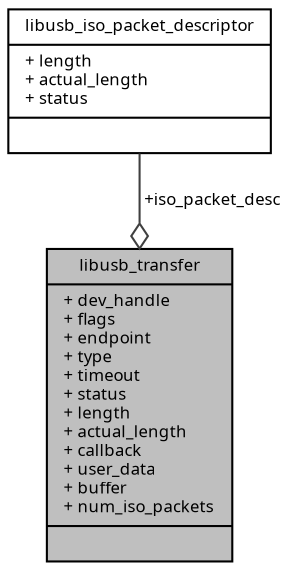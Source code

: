 digraph "libusb_transfer"
{
  edge [fontname="Sans",fontsize="8",labelfontname="Sans",labelfontsize="8"];
  node [fontname="Sans",fontsize="8",shape=record];
  Node1 [label="{libusb_transfer\n|+ dev_handle\l+ flags\l+ endpoint\l+ type\l+ timeout\l+ status\l+ length\l+ actual_length\l+ callback\l+ user_data\l+ buffer\l+ num_iso_packets\l|}",height=0.2,width=0.4,color="black", fillcolor="grey75", style="filled", fontcolor="black"];
  Node2 -> Node1 [color="grey25",fontsize="8",style="solid",label=" +iso_packet_desc" ,arrowhead="odiamond",fontname="Sans"];
  Node2 [label="{libusb_iso_packet_descriptor\n|+ length\l+ actual_length\l+ status\l|}",height=0.2,width=0.4,color="black", fillcolor="white", style="filled",URL="$structlibusb__iso__packet__descriptor.html"];
}

